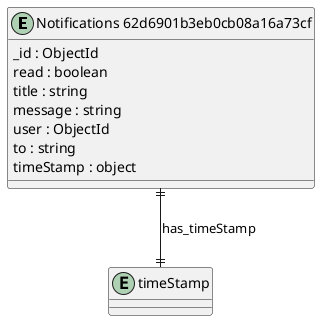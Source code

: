 @startuml Notifications_62d6901b3eb0cb08a16a73cf_Diagram

entity "Notifications 62d6901b3eb0cb08a16a73cf" as Notifications_62d6901b3eb0cb08a16a73cf {
  _id : ObjectId
  read : boolean
  title : string
  message : string
  user : ObjectId
  to : string
  timeStamp : object
}

entity "timeStamp" as timeStamp {
}

' // Relationships
Notifications_62d6901b3eb0cb08a16a73cf ||--|| timeStamp : has_timeStamp
@enduml